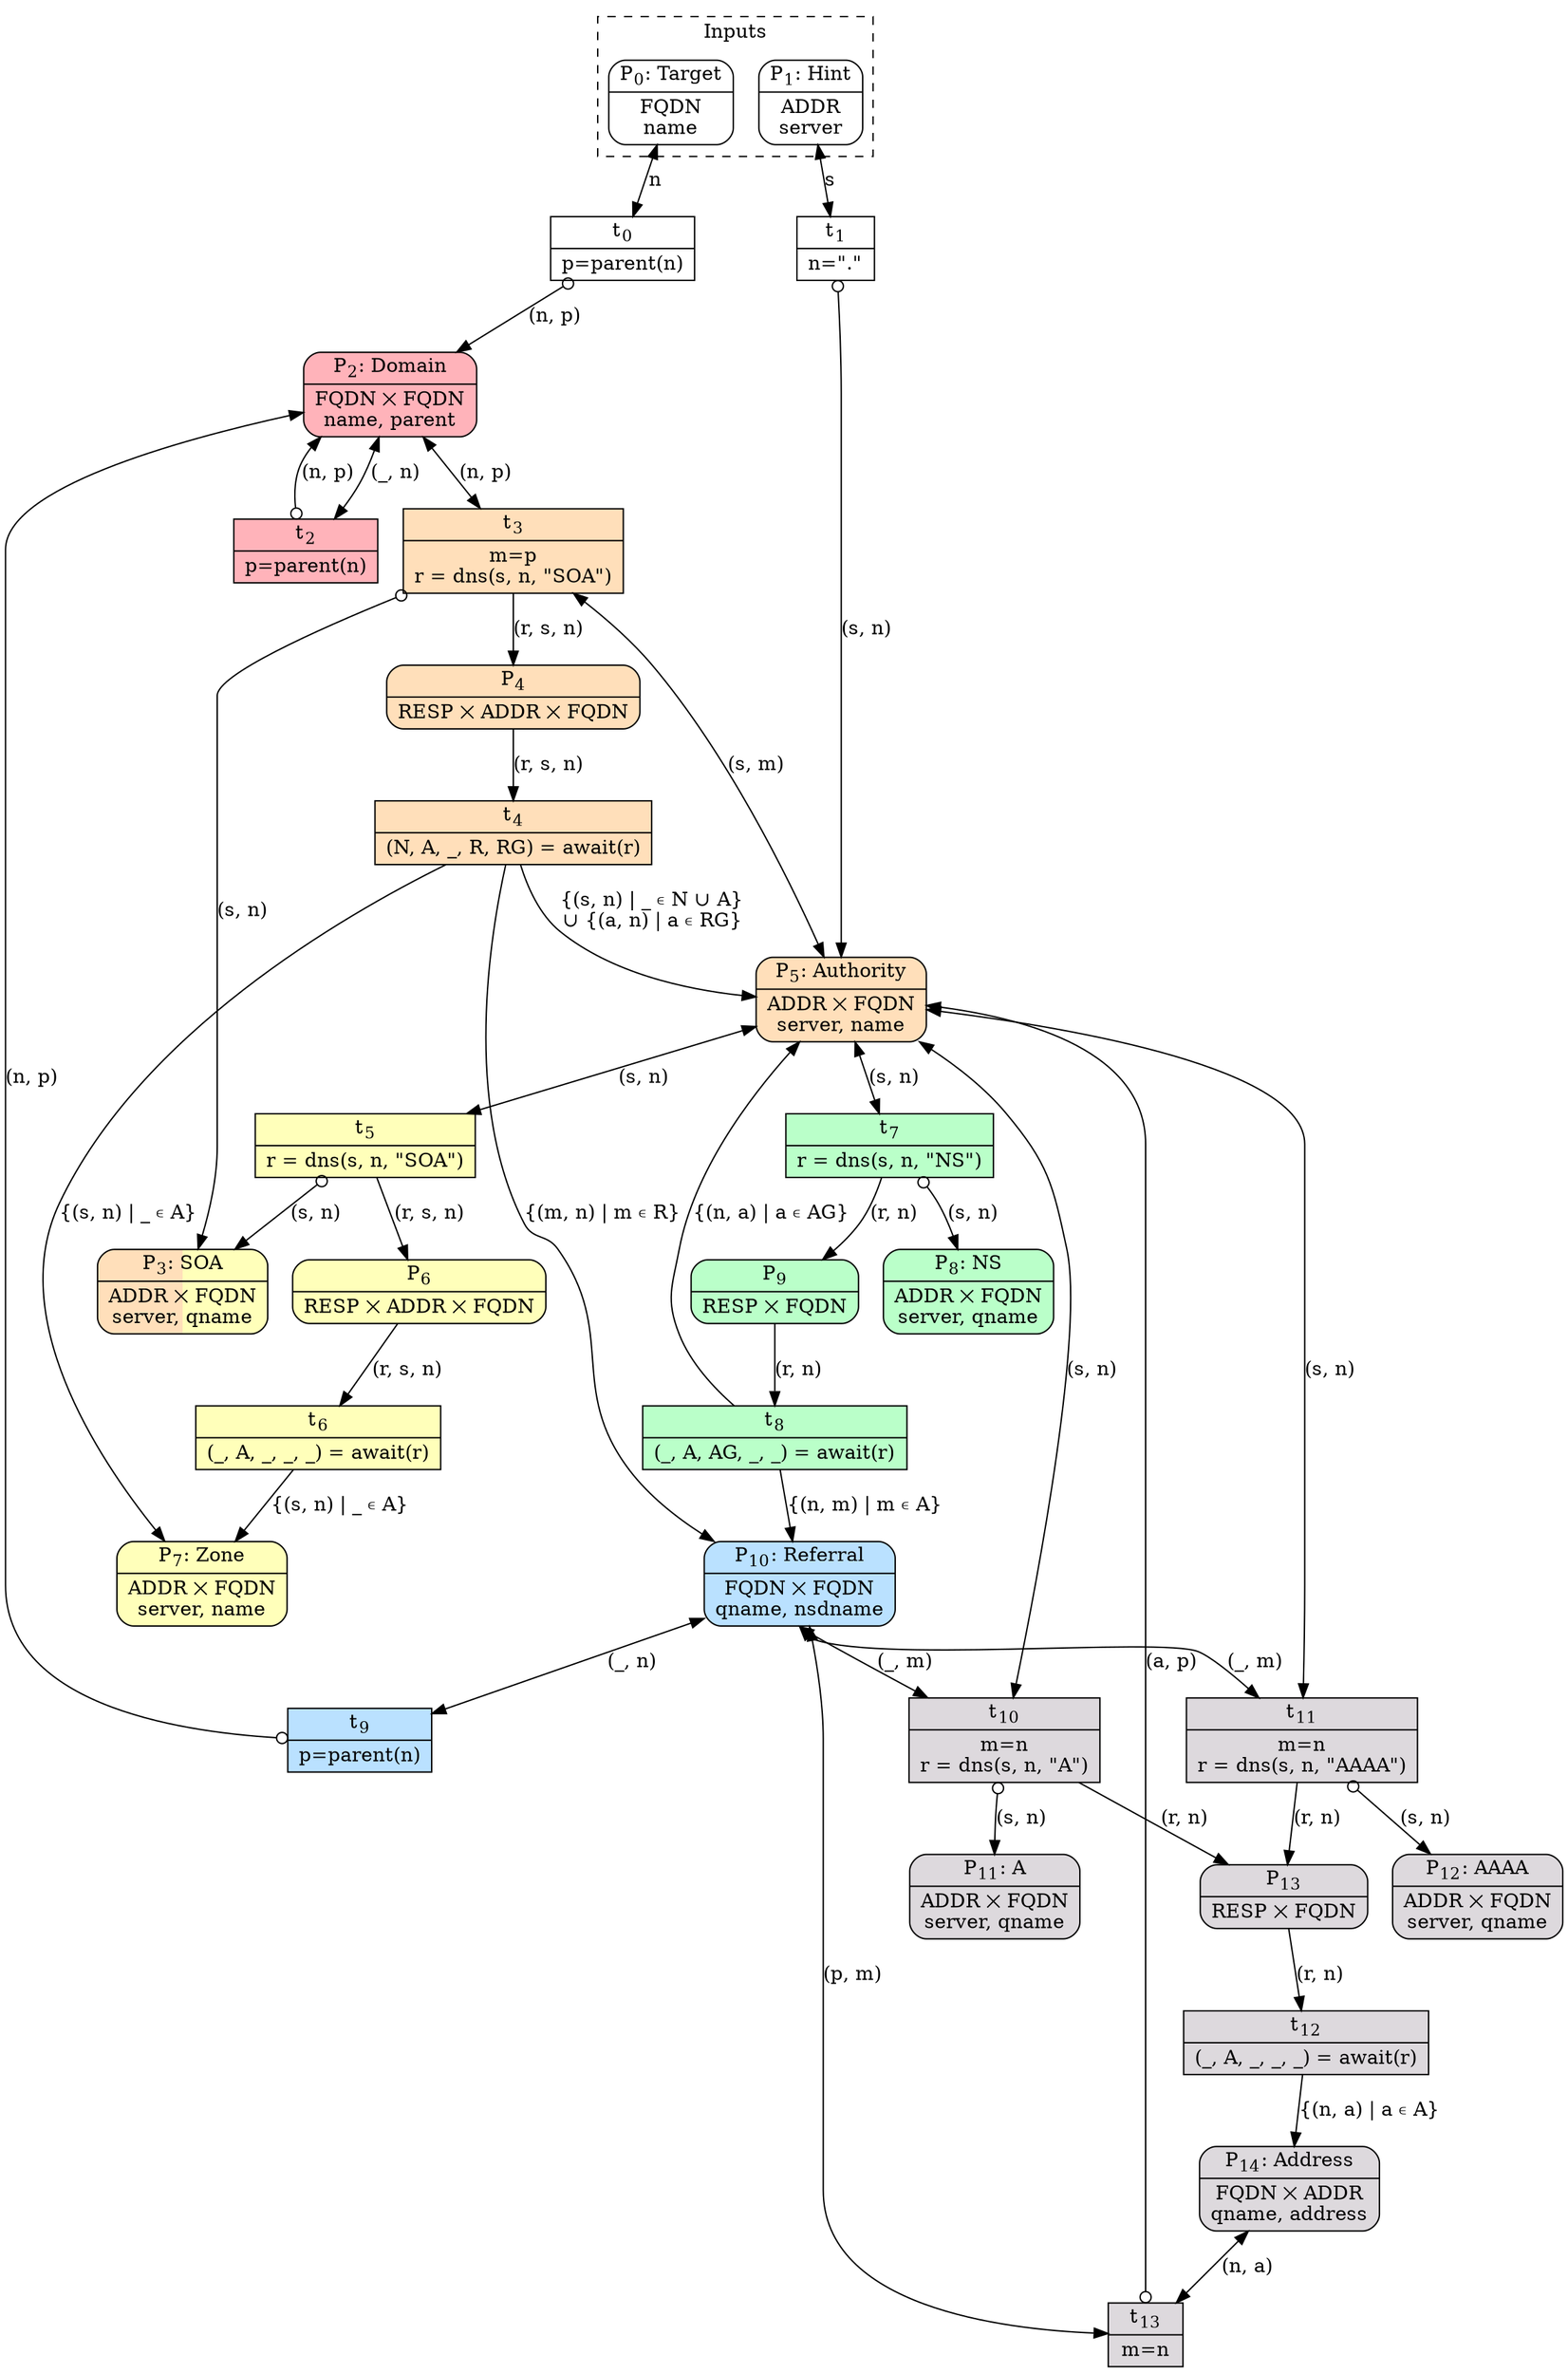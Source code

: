 digraph Algorithm {
    node [style=filled]
    edge [dir=both]

    node [shape=Mrecord]

    node [fillcolor="#ffffff"] // white

    subgraph cluster_Inputs {
        label="Inputs"
        style="dashed"

        Target [label=< {P<SUB>0</SUB>: Target|FQDN<BR/>name} >]
        Hint   [label=< {P<SUB>1</SUB>: Hint|ADDR<BR/>server} >]
    }

    node      [fillcolor="#ffb3ba"] // red
    Domain    [label=< {P<SUB>2</SUB>: Domain|FQDN ⨉ FQDN<BR/>name, parent} >]

    node      [fillcolor="#ffdfba"] // orange
    P4        [label=< {P<SUB>4</SUB>|RESP ⨉ ADDR ⨉ FQDN} >]
    Authority [label=< {P<SUB>5</SUB>: Authority|ADDR ⨉ FQDN<BR/>server, name} >]

    node      [fillcolor="#ffdfba;0.5:#ffffba"] // orange/yellow
    SOA       [label=< {P<SUB>3</SUB>: SOA|ADDR ⨉ FQDN<BR/>server, qname} >]

    node      [fillcolor="#ffffba"] // yellow
    P6        [label=< {P<SUB>6</SUB>|RESP ⨉ ADDR ⨉ FQDN} >]
    Zone      [label=< {P<SUB>7</SUB>: Zone|ADDR ⨉ FQDN<BR/>server, name} >]

    node      [fillcolor="#baffc9"] // green
    P9       [label=< {P<SUB>9</SUB>|RESP ⨉ FQDN} >]
    NS        [label=< {P<SUB>8</SUB>: NS|ADDR ⨉ FQDN<BR/>server, qname} >]

    node      [fillcolor="#bae1ff"] // blue
    Referral  [label=< {P<SUB>10</SUB>: Referral|FQDN ⨉ FQDN<BR/>qname, nsdname} >]

    node      [fillcolor="#ddd9dd"] // purple
    A         [label=< {P<SUB>11</SUB>: A|ADDR ⨉ FQDN<BR/>server, qname} >]
    AAAA      [label=< {P<SUB>12</SUB>: AAAA|ADDR ⨉ FQDN<BR/>server, qname} >]
    P13       [label=< {P<SUB>13</SUB>|RESP ⨉ FQDN} >]
    Address   [label=< {P<SUB>14</SUB>: Address|FQDN ⨉ ADDR<BR/>qname, address} >]


    node [shape=record]

    node [fillcolor="#ffffff"] // white

    Target -> t0 [label="n"]
    t0 [label=< {t<SUB>0</SUB>|p=parent(n)} >]
    t0 -> Domain [label="(n, p)", arrowtail=odot]

    Hint -> t1 [label="s"]
    t1 [label=< {t<SUB>1</SUB>|n="."} >]
    t1 -> Authority [label="(s, n)", arrowtail=odot]

    node [fillcolor="#ffb3ba"] // red

    Domain -> t2 [label="(_, n)"]
    t2 [label=< {t<SUB>2</SUB>|p=parent(n)} >]
    t2 -> Domain [label="(n, p)", arrowtail=odot]

    node [fillcolor="#ffdfba"] // orange

    Domain -> t3 [label="(n, p)"]
    Authority -> t3 [label="(s, m)"]
    t3 [label=< {t<SUB>3</SUB>| m=p<BR/>r = dns(s, n, "SOA")} >]
    t3 -> SOA [label="(s, n)", arrowtail=odot]
    t3 -> P4 [label="(r, s, n)", dir=forward]

    P4 -> t4 [label="(r, s, n)", dir=forward]
    t4 [label=< {t<SUB>4</SUB>|(N, A, _, R, RG) = await(r)} >]
    t4 -> Authority [label="{(s, n) | _ ∊ N ∪ A}\n∪ {(a, n) | a ∊ RG}", dir=forward]
    t4 -> Referral [label="{(m, n) | m ∊ R}", dir=forward]
    t4 -> Zone [label="{(s, n) | _ ∊ A}", dir=forward]

    node [fillcolor="#ffffba"] // yellow

    Authority -> t5 [label="(s, n)"]
    t5 [label=< {t<SUB>5</SUB>|r = dns(s, n, "SOA")} >]
    t5 -> SOA [label="(s, n)", arrowtail=odot]
    t5 -> P6 [label="(r, s, n)", dir=forward]

    P6 -> t6 [label="(r, s, n)", dir=forward]
    t6 [label=< {t<SUB>6</SUB>|(_, A, _, _, _) = await(r)} >]
    t6 -> Zone [label="{(s, n) | _ ∊ A}", dir=forward]

    node [fillcolor="#baffc9"] // green

    Authority -> t7 [label="(s, n)"]
    t7 [label=< {t<SUB>7</SUB>|r = dns(s, n, "NS")} >]
    t7 -> NS [label="(s, n)", arrowtail=odot]
    t7 -> P9 [label="(r, n)", dir=forward]

    P9 -> t8 [label="(r, n)", dir=forward]
    t8 [label=< {t<SUB>8</SUB>|(_, A, AG, _, _) = await(r)} >]
    t8 -> Referral [label="{(n, m) | m ∊ A}", dir=forward]
    t8 -> Authority [label="{(n, a) | a ∊ AG}", dir=forward]

    node [fillcolor="#bae1ff"] // blue

    Referral -> t9 [label="(_, n)"]
    t9 [label=< {t<SUB>9</SUB>|p=parent(n)} >]
    t9 -> Domain [label="(n, p)", arrowtail=odot]

    node [fillcolor="#ddd9dd"] // purple

    Referral:s -> t10 [label="(_, m)"]
    Authority -> t10 [label="(s, n)"]
    t10 [label=< {t<SUB>10</SUB>|m=n<BR/>r = dns(s, n, "A")} >]
    t10 -> A [label="(s, n)", arrowtail=odot]
    t10 -> P13 [label="(r, n)", dir=forward]

    Referral:s -> t11 [label="(_, m)"]
    Authority -> t11 [label="(s, n)"]
    t11 [label=< {t<SUB>11</SUB>|m=n<BR/>r = dns(s, n, "AAAA")} >]
    t11 -> AAAA [label="(s, n)", arrowtail=odot]
    t11 -> P13 [label="(r, n)", dir=forward]

    P13 -> t12 [label="(r, n)", dir=forward]
    t12 [label=< {t<SUB>12</SUB>|(_, A, _, _, _) = await(r)} >]
    t12 -> Address [label="{(n, a) | a ∊ A}", dir=forward]

    Address -> t13 [label="(n, a)"]
    Referral -> t13 [label="(p, m)"]
    t13 [label=< {t<SUB>13</SUB>|m=n} >]
    t13 -> Authority [label="(a, p)", arrowtail=odot]
}
